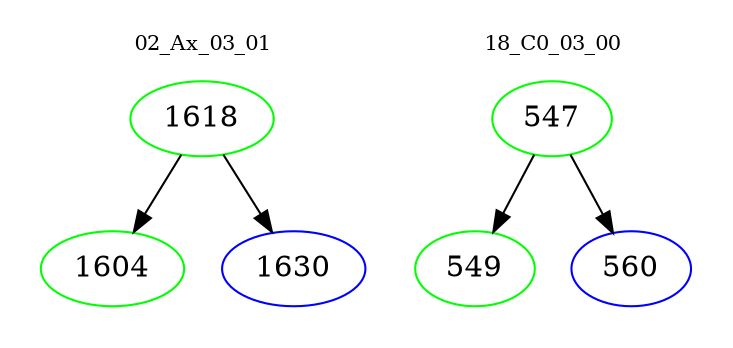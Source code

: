 digraph{
subgraph cluster_0 {
color = white
label = "02_Ax_03_01";
fontsize=10;
T0_1618 [label="1618", color="green"]
T0_1618 -> T0_1604 [color="black"]
T0_1604 [label="1604", color="green"]
T0_1618 -> T0_1630 [color="black"]
T0_1630 [label="1630", color="blue"]
}
subgraph cluster_1 {
color = white
label = "18_C0_03_00";
fontsize=10;
T1_547 [label="547", color="green"]
T1_547 -> T1_549 [color="black"]
T1_549 [label="549", color="green"]
T1_547 -> T1_560 [color="black"]
T1_560 [label="560", color="blue"]
}
}
